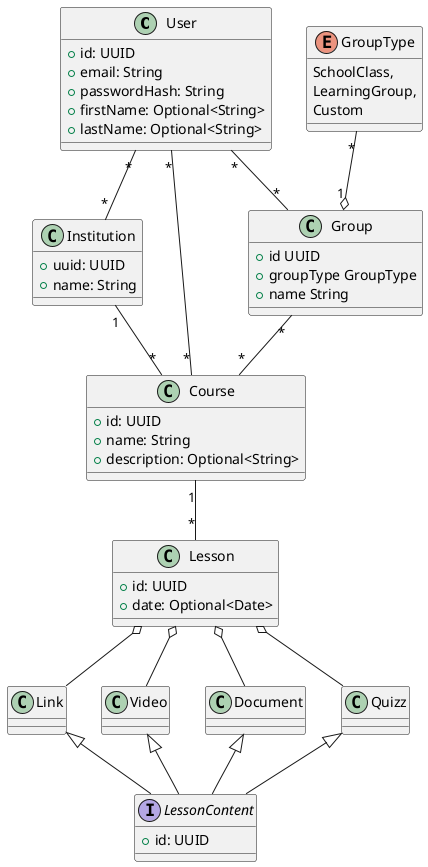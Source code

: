 @startuml

class User {
  + id: UUID
  + email: String
  + passwordHash: String
  + firstName: Optional<String>
  + lastName: Optional<String>
}

class Institution {
  + uuid: UUID
  + name: String
}

class Group {
  + id UUID
  + groupType GroupType
  + name String
}

enum GroupType {
  SchoolClass,
  LearningGroup,
  Custom
}

class Course {
  + id: UUID
  + name: String
  + description: Optional<String>
}

class Lesson {
  + id: UUID
  + date: Optional<Date>
}

interface LessonContent {
  + id: UUID
}

class Link {

}

class Video {

}

class Document {

}

class Quizz {

}

User "*" -- "*" Institution
User "*" -- "*" Group
User "*" -- "*" Course

Group "*" -- "*" Course
GroupType "*" --o "1" Group

Institution "1" -- "*" Course

Course "1" -- "*" Lesson

Lesson o-- Link
Lesson o-- Video
Lesson o-- Document
Lesson o-- Quizz

Link <|-- LessonContent
Video <|-- LessonContent
Document <|-- LessonContent
Quizz <|-- LessonContent

@enduml